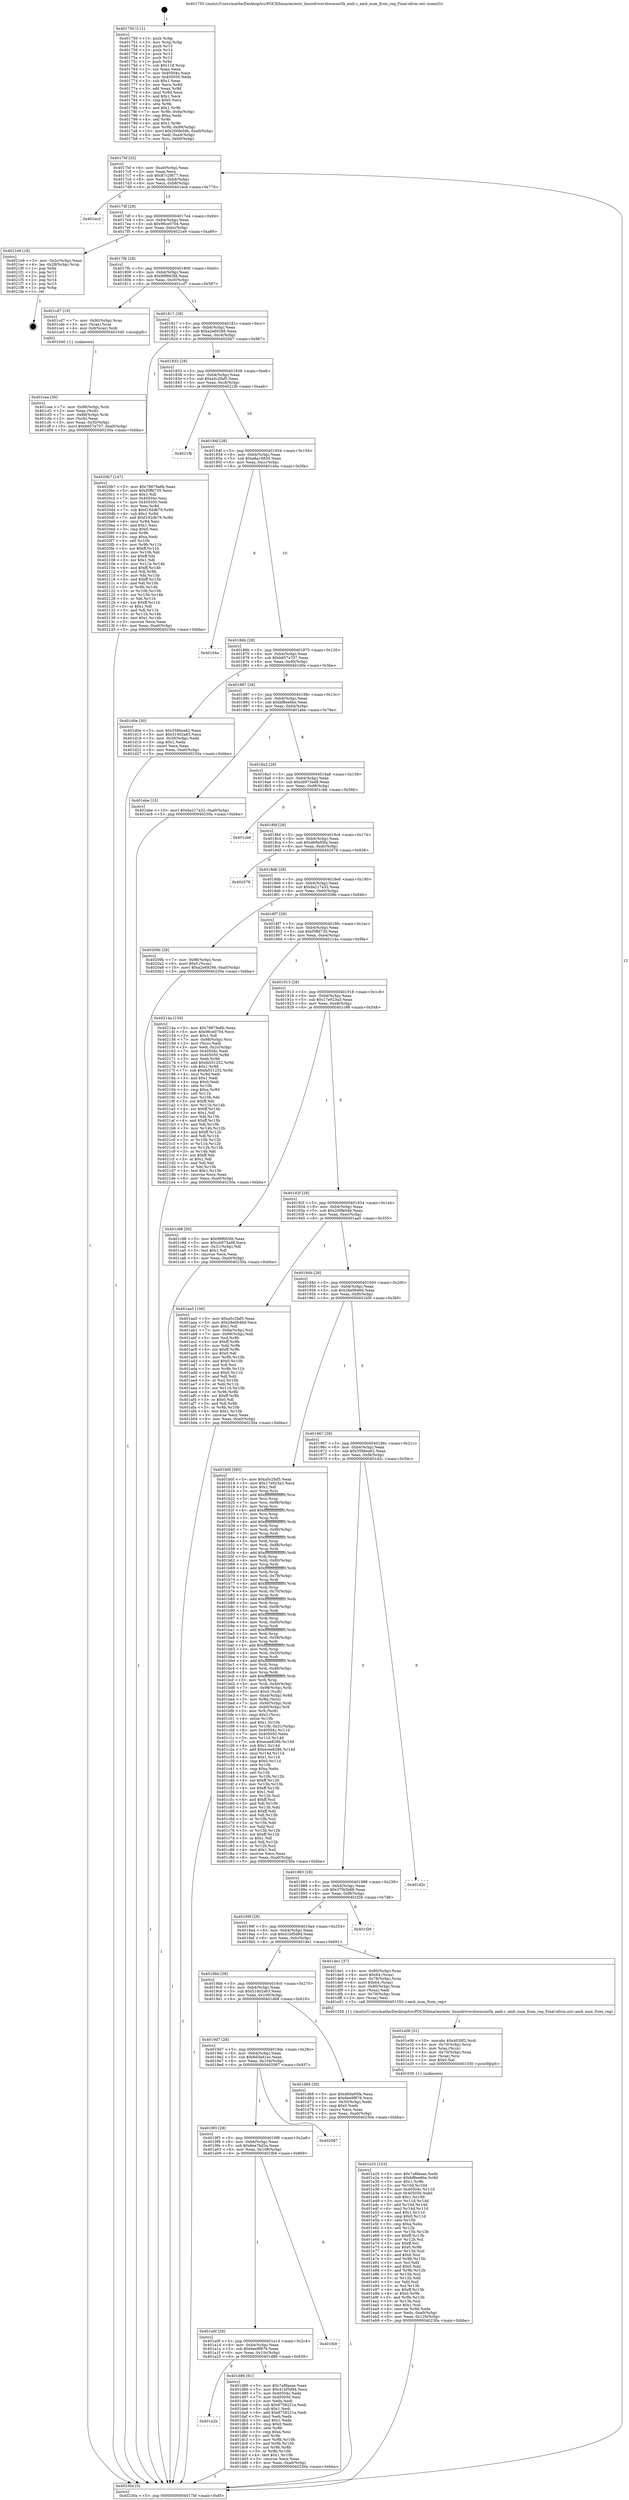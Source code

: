 digraph "0x401750" {
  label = "0x401750 (/mnt/c/Users/mathe/Desktop/tcc/POCII/binaries/extr_linuxdrivershwmoni5k_amb.c_amb_num_from_reg_Final-ollvm.out::main(0))"
  labelloc = "t"
  node[shape=record]

  Entry [label="",width=0.3,height=0.3,shape=circle,fillcolor=black,style=filled]
  "0x4017bf" [label="{
     0x4017bf [32]\l
     | [instrs]\l
     &nbsp;&nbsp;0x4017bf \<+6\>: mov -0xa0(%rbp),%eax\l
     &nbsp;&nbsp;0x4017c5 \<+2\>: mov %eax,%ecx\l
     &nbsp;&nbsp;0x4017c7 \<+6\>: sub $0x87c2f677,%ecx\l
     &nbsp;&nbsp;0x4017cd \<+6\>: mov %eax,-0xb4(%rbp)\l
     &nbsp;&nbsp;0x4017d3 \<+6\>: mov %ecx,-0xb8(%rbp)\l
     &nbsp;&nbsp;0x4017d9 \<+6\>: je 0000000000401ecd \<main+0x77d\>\l
  }"]
  "0x401ecd" [label="{
     0x401ecd\l
  }", style=dashed]
  "0x4017df" [label="{
     0x4017df [28]\l
     | [instrs]\l
     &nbsp;&nbsp;0x4017df \<+5\>: jmp 00000000004017e4 \<main+0x94\>\l
     &nbsp;&nbsp;0x4017e4 \<+6\>: mov -0xb4(%rbp),%eax\l
     &nbsp;&nbsp;0x4017ea \<+5\>: sub $0x96ce0704,%eax\l
     &nbsp;&nbsp;0x4017ef \<+6\>: mov %eax,-0xbc(%rbp)\l
     &nbsp;&nbsp;0x4017f5 \<+6\>: je 00000000004021e9 \<main+0xa99\>\l
  }"]
  Exit [label="",width=0.3,height=0.3,shape=circle,fillcolor=black,style=filled,peripheries=2]
  "0x4021e9" [label="{
     0x4021e9 [18]\l
     | [instrs]\l
     &nbsp;&nbsp;0x4021e9 \<+3\>: mov -0x2c(%rbp),%eax\l
     &nbsp;&nbsp;0x4021ec \<+4\>: lea -0x28(%rbp),%rsp\l
     &nbsp;&nbsp;0x4021f0 \<+1\>: pop %rbx\l
     &nbsp;&nbsp;0x4021f1 \<+2\>: pop %r12\l
     &nbsp;&nbsp;0x4021f3 \<+2\>: pop %r13\l
     &nbsp;&nbsp;0x4021f5 \<+2\>: pop %r14\l
     &nbsp;&nbsp;0x4021f7 \<+2\>: pop %r15\l
     &nbsp;&nbsp;0x4021f9 \<+1\>: pop %rbp\l
     &nbsp;&nbsp;0x4021fa \<+1\>: ret\l
  }"]
  "0x4017fb" [label="{
     0x4017fb [28]\l
     | [instrs]\l
     &nbsp;&nbsp;0x4017fb \<+5\>: jmp 0000000000401800 \<main+0xb0\>\l
     &nbsp;&nbsp;0x401800 \<+6\>: mov -0xb4(%rbp),%eax\l
     &nbsp;&nbsp;0x401806 \<+5\>: sub $0x99f663fd,%eax\l
     &nbsp;&nbsp;0x40180b \<+6\>: mov %eax,-0xc0(%rbp)\l
     &nbsp;&nbsp;0x401811 \<+6\>: je 0000000000401cd7 \<main+0x587\>\l
  }"]
  "0x401e25" [label="{
     0x401e25 [153]\l
     | [instrs]\l
     &nbsp;&nbsp;0x401e25 \<+5\>: mov $0x7a8faeae,%edx\l
     &nbsp;&nbsp;0x401e2a \<+6\>: mov $0xbf8ee6be,%r8d\l
     &nbsp;&nbsp;0x401e30 \<+3\>: mov $0x1,%r9b\l
     &nbsp;&nbsp;0x401e33 \<+3\>: xor %r10d,%r10d\l
     &nbsp;&nbsp;0x401e36 \<+8\>: mov 0x40504c,%r11d\l
     &nbsp;&nbsp;0x401e3e \<+7\>: mov 0x405050,%ebx\l
     &nbsp;&nbsp;0x401e45 \<+4\>: sub $0x1,%r10d\l
     &nbsp;&nbsp;0x401e49 \<+3\>: mov %r11d,%r14d\l
     &nbsp;&nbsp;0x401e4c \<+3\>: add %r10d,%r14d\l
     &nbsp;&nbsp;0x401e4f \<+4\>: imul %r14d,%r11d\l
     &nbsp;&nbsp;0x401e53 \<+4\>: and $0x1,%r11d\l
     &nbsp;&nbsp;0x401e57 \<+4\>: cmp $0x0,%r11d\l
     &nbsp;&nbsp;0x401e5b \<+4\>: sete %r15b\l
     &nbsp;&nbsp;0x401e5f \<+3\>: cmp $0xa,%ebx\l
     &nbsp;&nbsp;0x401e62 \<+4\>: setl %r12b\l
     &nbsp;&nbsp;0x401e66 \<+3\>: mov %r15b,%r13b\l
     &nbsp;&nbsp;0x401e69 \<+4\>: xor $0xff,%r13b\l
     &nbsp;&nbsp;0x401e6d \<+3\>: mov %r12b,%cl\l
     &nbsp;&nbsp;0x401e70 \<+3\>: xor $0xff,%cl\l
     &nbsp;&nbsp;0x401e73 \<+4\>: xor $0x0,%r9b\l
     &nbsp;&nbsp;0x401e77 \<+3\>: mov %r13b,%sil\l
     &nbsp;&nbsp;0x401e7a \<+4\>: and $0x0,%sil\l
     &nbsp;&nbsp;0x401e7e \<+3\>: and %r9b,%r15b\l
     &nbsp;&nbsp;0x401e81 \<+3\>: mov %cl,%dil\l
     &nbsp;&nbsp;0x401e84 \<+4\>: and $0x0,%dil\l
     &nbsp;&nbsp;0x401e88 \<+3\>: and %r9b,%r12b\l
     &nbsp;&nbsp;0x401e8b \<+3\>: or %r15b,%sil\l
     &nbsp;&nbsp;0x401e8e \<+3\>: or %r12b,%dil\l
     &nbsp;&nbsp;0x401e91 \<+3\>: xor %dil,%sil\l
     &nbsp;&nbsp;0x401e94 \<+3\>: or %cl,%r13b\l
     &nbsp;&nbsp;0x401e97 \<+4\>: xor $0xff,%r13b\l
     &nbsp;&nbsp;0x401e9b \<+4\>: or $0x0,%r9b\l
     &nbsp;&nbsp;0x401e9f \<+3\>: and %r9b,%r13b\l
     &nbsp;&nbsp;0x401ea2 \<+3\>: or %r13b,%sil\l
     &nbsp;&nbsp;0x401ea5 \<+4\>: test $0x1,%sil\l
     &nbsp;&nbsp;0x401ea9 \<+4\>: cmovne %r8d,%edx\l
     &nbsp;&nbsp;0x401ead \<+6\>: mov %edx,-0xa0(%rbp)\l
     &nbsp;&nbsp;0x401eb3 \<+6\>: mov %eax,-0x120(%rbp)\l
     &nbsp;&nbsp;0x401eb9 \<+5\>: jmp 000000000040230a \<main+0xbba\>\l
  }"]
  "0x401cd7" [label="{
     0x401cd7 [19]\l
     | [instrs]\l
     &nbsp;&nbsp;0x401cd7 \<+7\>: mov -0x90(%rbp),%rax\l
     &nbsp;&nbsp;0x401cde \<+3\>: mov (%rax),%rax\l
     &nbsp;&nbsp;0x401ce1 \<+4\>: mov 0x8(%rax),%rdi\l
     &nbsp;&nbsp;0x401ce5 \<+5\>: call 0000000000401040 \<atoi@plt\>\l
     | [calls]\l
     &nbsp;&nbsp;0x401040 \{1\} (unknown)\l
  }"]
  "0x401817" [label="{
     0x401817 [28]\l
     | [instrs]\l
     &nbsp;&nbsp;0x401817 \<+5\>: jmp 000000000040181c \<main+0xcc\>\l
     &nbsp;&nbsp;0x40181c \<+6\>: mov -0xb4(%rbp),%eax\l
     &nbsp;&nbsp;0x401822 \<+5\>: sub $0xa2e69266,%eax\l
     &nbsp;&nbsp;0x401827 \<+6\>: mov %eax,-0xc4(%rbp)\l
     &nbsp;&nbsp;0x40182d \<+6\>: je 00000000004020b7 \<main+0x967\>\l
  }"]
  "0x401e06" [label="{
     0x401e06 [31]\l
     | [instrs]\l
     &nbsp;&nbsp;0x401e06 \<+10\>: movabs $0x4030f2,%rdi\l
     &nbsp;&nbsp;0x401e10 \<+4\>: mov -0x70(%rbp),%rcx\l
     &nbsp;&nbsp;0x401e14 \<+3\>: mov %rax,(%rcx)\l
     &nbsp;&nbsp;0x401e17 \<+4\>: mov -0x70(%rbp),%rax\l
     &nbsp;&nbsp;0x401e1b \<+3\>: mov (%rax),%rsi\l
     &nbsp;&nbsp;0x401e1e \<+2\>: mov $0x0,%al\l
     &nbsp;&nbsp;0x401e20 \<+5\>: call 0000000000401030 \<printf@plt\>\l
     | [calls]\l
     &nbsp;&nbsp;0x401030 \{1\} (unknown)\l
  }"]
  "0x4020b7" [label="{
     0x4020b7 [147]\l
     | [instrs]\l
     &nbsp;&nbsp;0x4020b7 \<+5\>: mov $0x78879a6b,%eax\l
     &nbsp;&nbsp;0x4020bc \<+5\>: mov $0xf5ffd735,%ecx\l
     &nbsp;&nbsp;0x4020c1 \<+2\>: mov $0x1,%dl\l
     &nbsp;&nbsp;0x4020c3 \<+7\>: mov 0x40504c,%esi\l
     &nbsp;&nbsp;0x4020ca \<+7\>: mov 0x405050,%edi\l
     &nbsp;&nbsp;0x4020d1 \<+3\>: mov %esi,%r8d\l
     &nbsp;&nbsp;0x4020d4 \<+7\>: sub $0xf192db79,%r8d\l
     &nbsp;&nbsp;0x4020db \<+4\>: sub $0x1,%r8d\l
     &nbsp;&nbsp;0x4020df \<+7\>: add $0xf192db79,%r8d\l
     &nbsp;&nbsp;0x4020e6 \<+4\>: imul %r8d,%esi\l
     &nbsp;&nbsp;0x4020ea \<+3\>: and $0x1,%esi\l
     &nbsp;&nbsp;0x4020ed \<+3\>: cmp $0x0,%esi\l
     &nbsp;&nbsp;0x4020f0 \<+4\>: sete %r9b\l
     &nbsp;&nbsp;0x4020f4 \<+3\>: cmp $0xa,%edi\l
     &nbsp;&nbsp;0x4020f7 \<+4\>: setl %r10b\l
     &nbsp;&nbsp;0x4020fb \<+3\>: mov %r9b,%r11b\l
     &nbsp;&nbsp;0x4020fe \<+4\>: xor $0xff,%r11b\l
     &nbsp;&nbsp;0x402102 \<+3\>: mov %r10b,%bl\l
     &nbsp;&nbsp;0x402105 \<+3\>: xor $0xff,%bl\l
     &nbsp;&nbsp;0x402108 \<+3\>: xor $0x1,%dl\l
     &nbsp;&nbsp;0x40210b \<+3\>: mov %r11b,%r14b\l
     &nbsp;&nbsp;0x40210e \<+4\>: and $0xff,%r14b\l
     &nbsp;&nbsp;0x402112 \<+3\>: and %dl,%r9b\l
     &nbsp;&nbsp;0x402115 \<+3\>: mov %bl,%r15b\l
     &nbsp;&nbsp;0x402118 \<+4\>: and $0xff,%r15b\l
     &nbsp;&nbsp;0x40211c \<+3\>: and %dl,%r10b\l
     &nbsp;&nbsp;0x40211f \<+3\>: or %r9b,%r14b\l
     &nbsp;&nbsp;0x402122 \<+3\>: or %r10b,%r15b\l
     &nbsp;&nbsp;0x402125 \<+3\>: xor %r15b,%r14b\l
     &nbsp;&nbsp;0x402128 \<+3\>: or %bl,%r11b\l
     &nbsp;&nbsp;0x40212b \<+4\>: xor $0xff,%r11b\l
     &nbsp;&nbsp;0x40212f \<+3\>: or $0x1,%dl\l
     &nbsp;&nbsp;0x402132 \<+3\>: and %dl,%r11b\l
     &nbsp;&nbsp;0x402135 \<+3\>: or %r11b,%r14b\l
     &nbsp;&nbsp;0x402138 \<+4\>: test $0x1,%r14b\l
     &nbsp;&nbsp;0x40213c \<+3\>: cmovne %ecx,%eax\l
     &nbsp;&nbsp;0x40213f \<+6\>: mov %eax,-0xa0(%rbp)\l
     &nbsp;&nbsp;0x402145 \<+5\>: jmp 000000000040230a \<main+0xbba\>\l
  }"]
  "0x401833" [label="{
     0x401833 [28]\l
     | [instrs]\l
     &nbsp;&nbsp;0x401833 \<+5\>: jmp 0000000000401838 \<main+0xe8\>\l
     &nbsp;&nbsp;0x401838 \<+6\>: mov -0xb4(%rbp),%eax\l
     &nbsp;&nbsp;0x40183e \<+5\>: sub $0xa5c2faf5,%eax\l
     &nbsp;&nbsp;0x401843 \<+6\>: mov %eax,-0xc8(%rbp)\l
     &nbsp;&nbsp;0x401849 \<+6\>: je 00000000004021fb \<main+0xaab\>\l
  }"]
  "0x401a2b" [label="{
     0x401a2b\l
  }", style=dashed]
  "0x4021fb" [label="{
     0x4021fb\l
  }", style=dashed]
  "0x40184f" [label="{
     0x40184f [28]\l
     | [instrs]\l
     &nbsp;&nbsp;0x40184f \<+5\>: jmp 0000000000401854 \<main+0x104\>\l
     &nbsp;&nbsp;0x401854 \<+6\>: mov -0xb4(%rbp),%eax\l
     &nbsp;&nbsp;0x40185a \<+5\>: sub $0xa8a18830,%eax\l
     &nbsp;&nbsp;0x40185f \<+6\>: mov %eax,-0xcc(%rbp)\l
     &nbsp;&nbsp;0x401865 \<+6\>: je 0000000000401d4a \<main+0x5fa\>\l
  }"]
  "0x401d86" [label="{
     0x401d86 [91]\l
     | [instrs]\l
     &nbsp;&nbsp;0x401d86 \<+5\>: mov $0x7a8faeae,%eax\l
     &nbsp;&nbsp;0x401d8b \<+5\>: mov $0x41bf5d94,%ecx\l
     &nbsp;&nbsp;0x401d90 \<+7\>: mov 0x40504c,%edx\l
     &nbsp;&nbsp;0x401d97 \<+7\>: mov 0x405050,%esi\l
     &nbsp;&nbsp;0x401d9e \<+2\>: mov %edx,%edi\l
     &nbsp;&nbsp;0x401da0 \<+6\>: sub $0x8759221a,%edi\l
     &nbsp;&nbsp;0x401da6 \<+3\>: sub $0x1,%edi\l
     &nbsp;&nbsp;0x401da9 \<+6\>: add $0x8759221a,%edi\l
     &nbsp;&nbsp;0x401daf \<+3\>: imul %edi,%edx\l
     &nbsp;&nbsp;0x401db2 \<+3\>: and $0x1,%edx\l
     &nbsp;&nbsp;0x401db5 \<+3\>: cmp $0x0,%edx\l
     &nbsp;&nbsp;0x401db8 \<+4\>: sete %r8b\l
     &nbsp;&nbsp;0x401dbc \<+3\>: cmp $0xa,%esi\l
     &nbsp;&nbsp;0x401dbf \<+4\>: setl %r9b\l
     &nbsp;&nbsp;0x401dc3 \<+3\>: mov %r8b,%r10b\l
     &nbsp;&nbsp;0x401dc6 \<+3\>: and %r9b,%r10b\l
     &nbsp;&nbsp;0x401dc9 \<+3\>: xor %r9b,%r8b\l
     &nbsp;&nbsp;0x401dcc \<+3\>: or %r8b,%r10b\l
     &nbsp;&nbsp;0x401dcf \<+4\>: test $0x1,%r10b\l
     &nbsp;&nbsp;0x401dd3 \<+3\>: cmovne %ecx,%eax\l
     &nbsp;&nbsp;0x401dd6 \<+6\>: mov %eax,-0xa0(%rbp)\l
     &nbsp;&nbsp;0x401ddc \<+5\>: jmp 000000000040230a \<main+0xbba\>\l
  }"]
  "0x401d4a" [label="{
     0x401d4a\l
  }", style=dashed]
  "0x40186b" [label="{
     0x40186b [28]\l
     | [instrs]\l
     &nbsp;&nbsp;0x40186b \<+5\>: jmp 0000000000401870 \<main+0x120\>\l
     &nbsp;&nbsp;0x401870 \<+6\>: mov -0xb4(%rbp),%eax\l
     &nbsp;&nbsp;0x401876 \<+5\>: sub $0xb657a707,%eax\l
     &nbsp;&nbsp;0x40187b \<+6\>: mov %eax,-0xd0(%rbp)\l
     &nbsp;&nbsp;0x401881 \<+6\>: je 0000000000401d0e \<main+0x5be\>\l
  }"]
  "0x401a0f" [label="{
     0x401a0f [28]\l
     | [instrs]\l
     &nbsp;&nbsp;0x401a0f \<+5\>: jmp 0000000000401a14 \<main+0x2c4\>\l
     &nbsp;&nbsp;0x401a14 \<+6\>: mov -0xb4(%rbp),%eax\l
     &nbsp;&nbsp;0x401a1a \<+5\>: sub $0x6ee9f876,%eax\l
     &nbsp;&nbsp;0x401a1f \<+6\>: mov %eax,-0x10c(%rbp)\l
     &nbsp;&nbsp;0x401a25 \<+6\>: je 0000000000401d86 \<main+0x636\>\l
  }"]
  "0x401d0e" [label="{
     0x401d0e [30]\l
     | [instrs]\l
     &nbsp;&nbsp;0x401d0e \<+5\>: mov $0x3586ea62,%eax\l
     &nbsp;&nbsp;0x401d13 \<+5\>: mov $0x51402a63,%ecx\l
     &nbsp;&nbsp;0x401d18 \<+3\>: mov -0x30(%rbp),%edx\l
     &nbsp;&nbsp;0x401d1b \<+3\>: cmp $0x1,%edx\l
     &nbsp;&nbsp;0x401d1e \<+3\>: cmovl %ecx,%eax\l
     &nbsp;&nbsp;0x401d21 \<+6\>: mov %eax,-0xa0(%rbp)\l
     &nbsp;&nbsp;0x401d27 \<+5\>: jmp 000000000040230a \<main+0xbba\>\l
  }"]
  "0x401887" [label="{
     0x401887 [28]\l
     | [instrs]\l
     &nbsp;&nbsp;0x401887 \<+5\>: jmp 000000000040188c \<main+0x13c\>\l
     &nbsp;&nbsp;0x40188c \<+6\>: mov -0xb4(%rbp),%eax\l
     &nbsp;&nbsp;0x401892 \<+5\>: sub $0xbf8ee6be,%eax\l
     &nbsp;&nbsp;0x401897 \<+6\>: mov %eax,-0xd4(%rbp)\l
     &nbsp;&nbsp;0x40189d \<+6\>: je 0000000000401ebe \<main+0x76e\>\l
  }"]
  "0x401fb9" [label="{
     0x401fb9\l
  }", style=dashed]
  "0x401ebe" [label="{
     0x401ebe [15]\l
     | [instrs]\l
     &nbsp;&nbsp;0x401ebe \<+10\>: movl $0xda217a32,-0xa0(%rbp)\l
     &nbsp;&nbsp;0x401ec8 \<+5\>: jmp 000000000040230a \<main+0xbba\>\l
  }"]
  "0x4018a3" [label="{
     0x4018a3 [28]\l
     | [instrs]\l
     &nbsp;&nbsp;0x4018a3 \<+5\>: jmp 00000000004018a8 \<main+0x158\>\l
     &nbsp;&nbsp;0x4018a8 \<+6\>: mov -0xb4(%rbp),%eax\l
     &nbsp;&nbsp;0x4018ae \<+5\>: sub $0xcb973ad8,%eax\l
     &nbsp;&nbsp;0x4018b3 \<+6\>: mov %eax,-0xd8(%rbp)\l
     &nbsp;&nbsp;0x4018b9 \<+6\>: je 0000000000401cb6 \<main+0x566\>\l
  }"]
  "0x4019f3" [label="{
     0x4019f3 [28]\l
     | [instrs]\l
     &nbsp;&nbsp;0x4019f3 \<+5\>: jmp 00000000004019f8 \<main+0x2a8\>\l
     &nbsp;&nbsp;0x4019f8 \<+6\>: mov -0xb4(%rbp),%eax\l
     &nbsp;&nbsp;0x4019fe \<+5\>: sub $0x6ea7bd2a,%eax\l
     &nbsp;&nbsp;0x401a03 \<+6\>: mov %eax,-0x108(%rbp)\l
     &nbsp;&nbsp;0x401a09 \<+6\>: je 0000000000401fb9 \<main+0x869\>\l
  }"]
  "0x401cb6" [label="{
     0x401cb6\l
  }", style=dashed]
  "0x4018bf" [label="{
     0x4018bf [28]\l
     | [instrs]\l
     &nbsp;&nbsp;0x4018bf \<+5\>: jmp 00000000004018c4 \<main+0x174\>\l
     &nbsp;&nbsp;0x4018c4 \<+6\>: mov -0xb4(%rbp),%eax\l
     &nbsp;&nbsp;0x4018ca \<+5\>: sub $0xd69a95fa,%eax\l
     &nbsp;&nbsp;0x4018cf \<+6\>: mov %eax,-0xdc(%rbp)\l
     &nbsp;&nbsp;0x4018d5 \<+6\>: je 0000000000402078 \<main+0x928\>\l
  }"]
  "0x402087" [label="{
     0x402087\l
  }", style=dashed]
  "0x402078" [label="{
     0x402078\l
  }", style=dashed]
  "0x4018db" [label="{
     0x4018db [28]\l
     | [instrs]\l
     &nbsp;&nbsp;0x4018db \<+5\>: jmp 00000000004018e0 \<main+0x190\>\l
     &nbsp;&nbsp;0x4018e0 \<+6\>: mov -0xb4(%rbp),%eax\l
     &nbsp;&nbsp;0x4018e6 \<+5\>: sub $0xda217a32,%eax\l
     &nbsp;&nbsp;0x4018eb \<+6\>: mov %eax,-0xe0(%rbp)\l
     &nbsp;&nbsp;0x4018f1 \<+6\>: je 000000000040209b \<main+0x94b\>\l
  }"]
  "0x4019d7" [label="{
     0x4019d7 [28]\l
     | [instrs]\l
     &nbsp;&nbsp;0x4019d7 \<+5\>: jmp 00000000004019dc \<main+0x28c\>\l
     &nbsp;&nbsp;0x4019dc \<+6\>: mov -0xb4(%rbp),%eax\l
     &nbsp;&nbsp;0x4019e2 \<+5\>: sub $0x6d3ed1ec,%eax\l
     &nbsp;&nbsp;0x4019e7 \<+6\>: mov %eax,-0x104(%rbp)\l
     &nbsp;&nbsp;0x4019ed \<+6\>: je 0000000000402087 \<main+0x937\>\l
  }"]
  "0x40209b" [label="{
     0x40209b [28]\l
     | [instrs]\l
     &nbsp;&nbsp;0x40209b \<+7\>: mov -0x98(%rbp),%rax\l
     &nbsp;&nbsp;0x4020a2 \<+6\>: movl $0x0,(%rax)\l
     &nbsp;&nbsp;0x4020a8 \<+10\>: movl $0xa2e69266,-0xa0(%rbp)\l
     &nbsp;&nbsp;0x4020b2 \<+5\>: jmp 000000000040230a \<main+0xbba\>\l
  }"]
  "0x4018f7" [label="{
     0x4018f7 [28]\l
     | [instrs]\l
     &nbsp;&nbsp;0x4018f7 \<+5\>: jmp 00000000004018fc \<main+0x1ac\>\l
     &nbsp;&nbsp;0x4018fc \<+6\>: mov -0xb4(%rbp),%eax\l
     &nbsp;&nbsp;0x401902 \<+5\>: sub $0xf5ffd735,%eax\l
     &nbsp;&nbsp;0x401907 \<+6\>: mov %eax,-0xe4(%rbp)\l
     &nbsp;&nbsp;0x40190d \<+6\>: je 000000000040214a \<main+0x9fa\>\l
  }"]
  "0x401d68" [label="{
     0x401d68 [30]\l
     | [instrs]\l
     &nbsp;&nbsp;0x401d68 \<+5\>: mov $0xd69a95fa,%eax\l
     &nbsp;&nbsp;0x401d6d \<+5\>: mov $0x6ee9f876,%ecx\l
     &nbsp;&nbsp;0x401d72 \<+3\>: mov -0x30(%rbp),%edx\l
     &nbsp;&nbsp;0x401d75 \<+3\>: cmp $0x0,%edx\l
     &nbsp;&nbsp;0x401d78 \<+3\>: cmove %ecx,%eax\l
     &nbsp;&nbsp;0x401d7b \<+6\>: mov %eax,-0xa0(%rbp)\l
     &nbsp;&nbsp;0x401d81 \<+5\>: jmp 000000000040230a \<main+0xbba\>\l
  }"]
  "0x40214a" [label="{
     0x40214a [159]\l
     | [instrs]\l
     &nbsp;&nbsp;0x40214a \<+5\>: mov $0x78879a6b,%eax\l
     &nbsp;&nbsp;0x40214f \<+5\>: mov $0x96ce0704,%ecx\l
     &nbsp;&nbsp;0x402154 \<+2\>: mov $0x1,%dl\l
     &nbsp;&nbsp;0x402156 \<+7\>: mov -0x98(%rbp),%rsi\l
     &nbsp;&nbsp;0x40215d \<+2\>: mov (%rsi),%edi\l
     &nbsp;&nbsp;0x40215f \<+3\>: mov %edi,-0x2c(%rbp)\l
     &nbsp;&nbsp;0x402162 \<+7\>: mov 0x40504c,%edi\l
     &nbsp;&nbsp;0x402169 \<+8\>: mov 0x405050,%r8d\l
     &nbsp;&nbsp;0x402171 \<+3\>: mov %edi,%r9d\l
     &nbsp;&nbsp;0x402174 \<+7\>: add $0xfa551252,%r9d\l
     &nbsp;&nbsp;0x40217b \<+4\>: sub $0x1,%r9d\l
     &nbsp;&nbsp;0x40217f \<+7\>: sub $0xfa551252,%r9d\l
     &nbsp;&nbsp;0x402186 \<+4\>: imul %r9d,%edi\l
     &nbsp;&nbsp;0x40218a \<+3\>: and $0x1,%edi\l
     &nbsp;&nbsp;0x40218d \<+3\>: cmp $0x0,%edi\l
     &nbsp;&nbsp;0x402190 \<+4\>: sete %r10b\l
     &nbsp;&nbsp;0x402194 \<+4\>: cmp $0xa,%r8d\l
     &nbsp;&nbsp;0x402198 \<+4\>: setl %r11b\l
     &nbsp;&nbsp;0x40219c \<+3\>: mov %r10b,%bl\l
     &nbsp;&nbsp;0x40219f \<+3\>: xor $0xff,%bl\l
     &nbsp;&nbsp;0x4021a2 \<+3\>: mov %r11b,%r14b\l
     &nbsp;&nbsp;0x4021a5 \<+4\>: xor $0xff,%r14b\l
     &nbsp;&nbsp;0x4021a9 \<+3\>: xor $0x1,%dl\l
     &nbsp;&nbsp;0x4021ac \<+3\>: mov %bl,%r15b\l
     &nbsp;&nbsp;0x4021af \<+4\>: and $0xff,%r15b\l
     &nbsp;&nbsp;0x4021b3 \<+3\>: and %dl,%r10b\l
     &nbsp;&nbsp;0x4021b6 \<+3\>: mov %r14b,%r12b\l
     &nbsp;&nbsp;0x4021b9 \<+4\>: and $0xff,%r12b\l
     &nbsp;&nbsp;0x4021bd \<+3\>: and %dl,%r11b\l
     &nbsp;&nbsp;0x4021c0 \<+3\>: or %r10b,%r15b\l
     &nbsp;&nbsp;0x4021c3 \<+3\>: or %r11b,%r12b\l
     &nbsp;&nbsp;0x4021c6 \<+3\>: xor %r12b,%r15b\l
     &nbsp;&nbsp;0x4021c9 \<+3\>: or %r14b,%bl\l
     &nbsp;&nbsp;0x4021cc \<+3\>: xor $0xff,%bl\l
     &nbsp;&nbsp;0x4021cf \<+3\>: or $0x1,%dl\l
     &nbsp;&nbsp;0x4021d2 \<+2\>: and %dl,%bl\l
     &nbsp;&nbsp;0x4021d4 \<+3\>: or %bl,%r15b\l
     &nbsp;&nbsp;0x4021d7 \<+4\>: test $0x1,%r15b\l
     &nbsp;&nbsp;0x4021db \<+3\>: cmovne %ecx,%eax\l
     &nbsp;&nbsp;0x4021de \<+6\>: mov %eax,-0xa0(%rbp)\l
     &nbsp;&nbsp;0x4021e4 \<+5\>: jmp 000000000040230a \<main+0xbba\>\l
  }"]
  "0x401913" [label="{
     0x401913 [28]\l
     | [instrs]\l
     &nbsp;&nbsp;0x401913 \<+5\>: jmp 0000000000401918 \<main+0x1c8\>\l
     &nbsp;&nbsp;0x401918 \<+6\>: mov -0xb4(%rbp),%eax\l
     &nbsp;&nbsp;0x40191e \<+5\>: sub $0x17e923a3,%eax\l
     &nbsp;&nbsp;0x401923 \<+6\>: mov %eax,-0xe8(%rbp)\l
     &nbsp;&nbsp;0x401929 \<+6\>: je 0000000000401c98 \<main+0x548\>\l
  }"]
  "0x4019bb" [label="{
     0x4019bb [28]\l
     | [instrs]\l
     &nbsp;&nbsp;0x4019bb \<+5\>: jmp 00000000004019c0 \<main+0x270\>\l
     &nbsp;&nbsp;0x4019c0 \<+6\>: mov -0xb4(%rbp),%eax\l
     &nbsp;&nbsp;0x4019c6 \<+5\>: sub $0x51402a63,%eax\l
     &nbsp;&nbsp;0x4019cb \<+6\>: mov %eax,-0x100(%rbp)\l
     &nbsp;&nbsp;0x4019d1 \<+6\>: je 0000000000401d68 \<main+0x618\>\l
  }"]
  "0x401c98" [label="{
     0x401c98 [30]\l
     | [instrs]\l
     &nbsp;&nbsp;0x401c98 \<+5\>: mov $0x99f663fd,%eax\l
     &nbsp;&nbsp;0x401c9d \<+5\>: mov $0xcb973ad8,%ecx\l
     &nbsp;&nbsp;0x401ca2 \<+3\>: mov -0x31(%rbp),%dl\l
     &nbsp;&nbsp;0x401ca5 \<+3\>: test $0x1,%dl\l
     &nbsp;&nbsp;0x401ca8 \<+3\>: cmovne %ecx,%eax\l
     &nbsp;&nbsp;0x401cab \<+6\>: mov %eax,-0xa0(%rbp)\l
     &nbsp;&nbsp;0x401cb1 \<+5\>: jmp 000000000040230a \<main+0xbba\>\l
  }"]
  "0x40192f" [label="{
     0x40192f [28]\l
     | [instrs]\l
     &nbsp;&nbsp;0x40192f \<+5\>: jmp 0000000000401934 \<main+0x1e4\>\l
     &nbsp;&nbsp;0x401934 \<+6\>: mov -0xb4(%rbp),%eax\l
     &nbsp;&nbsp;0x40193a \<+5\>: sub $0x200fe04b,%eax\l
     &nbsp;&nbsp;0x40193f \<+6\>: mov %eax,-0xec(%rbp)\l
     &nbsp;&nbsp;0x401945 \<+6\>: je 0000000000401aa5 \<main+0x355\>\l
  }"]
  "0x401de1" [label="{
     0x401de1 [37]\l
     | [instrs]\l
     &nbsp;&nbsp;0x401de1 \<+4\>: mov -0x80(%rbp),%rax\l
     &nbsp;&nbsp;0x401de5 \<+6\>: movl $0x64,(%rax)\l
     &nbsp;&nbsp;0x401deb \<+4\>: mov -0x78(%rbp),%rax\l
     &nbsp;&nbsp;0x401def \<+6\>: movl $0x64,(%rax)\l
     &nbsp;&nbsp;0x401df5 \<+4\>: mov -0x80(%rbp),%rax\l
     &nbsp;&nbsp;0x401df9 \<+2\>: mov (%rax),%edi\l
     &nbsp;&nbsp;0x401dfb \<+4\>: mov -0x78(%rbp),%rax\l
     &nbsp;&nbsp;0x401dff \<+2\>: mov (%rax),%esi\l
     &nbsp;&nbsp;0x401e01 \<+5\>: call 0000000000401550 \<amb_num_from_reg\>\l
     | [calls]\l
     &nbsp;&nbsp;0x401550 \{1\} (/mnt/c/Users/mathe/Desktop/tcc/POCII/binaries/extr_linuxdrivershwmoni5k_amb.c_amb_num_from_reg_Final-ollvm.out::amb_num_from_reg)\l
  }"]
  "0x401aa5" [label="{
     0x401aa5 [106]\l
     | [instrs]\l
     &nbsp;&nbsp;0x401aa5 \<+5\>: mov $0xa5c2faf5,%eax\l
     &nbsp;&nbsp;0x401aaa \<+5\>: mov $0x28e0b46d,%ecx\l
     &nbsp;&nbsp;0x401aaf \<+2\>: mov $0x1,%dl\l
     &nbsp;&nbsp;0x401ab1 \<+7\>: mov -0x9a(%rbp),%sil\l
     &nbsp;&nbsp;0x401ab8 \<+7\>: mov -0x99(%rbp),%dil\l
     &nbsp;&nbsp;0x401abf \<+3\>: mov %sil,%r8b\l
     &nbsp;&nbsp;0x401ac2 \<+4\>: xor $0xff,%r8b\l
     &nbsp;&nbsp;0x401ac6 \<+3\>: mov %dil,%r9b\l
     &nbsp;&nbsp;0x401ac9 \<+4\>: xor $0xff,%r9b\l
     &nbsp;&nbsp;0x401acd \<+3\>: xor $0x0,%dl\l
     &nbsp;&nbsp;0x401ad0 \<+3\>: mov %r8b,%r10b\l
     &nbsp;&nbsp;0x401ad3 \<+4\>: and $0x0,%r10b\l
     &nbsp;&nbsp;0x401ad7 \<+3\>: and %dl,%sil\l
     &nbsp;&nbsp;0x401ada \<+3\>: mov %r9b,%r11b\l
     &nbsp;&nbsp;0x401add \<+4\>: and $0x0,%r11b\l
     &nbsp;&nbsp;0x401ae1 \<+3\>: and %dl,%dil\l
     &nbsp;&nbsp;0x401ae4 \<+3\>: or %sil,%r10b\l
     &nbsp;&nbsp;0x401ae7 \<+3\>: or %dil,%r11b\l
     &nbsp;&nbsp;0x401aea \<+3\>: xor %r11b,%r10b\l
     &nbsp;&nbsp;0x401aed \<+3\>: or %r9b,%r8b\l
     &nbsp;&nbsp;0x401af0 \<+4\>: xor $0xff,%r8b\l
     &nbsp;&nbsp;0x401af4 \<+3\>: or $0x0,%dl\l
     &nbsp;&nbsp;0x401af7 \<+3\>: and %dl,%r8b\l
     &nbsp;&nbsp;0x401afa \<+3\>: or %r8b,%r10b\l
     &nbsp;&nbsp;0x401afd \<+4\>: test $0x1,%r10b\l
     &nbsp;&nbsp;0x401b01 \<+3\>: cmovne %ecx,%eax\l
     &nbsp;&nbsp;0x401b04 \<+6\>: mov %eax,-0xa0(%rbp)\l
     &nbsp;&nbsp;0x401b0a \<+5\>: jmp 000000000040230a \<main+0xbba\>\l
  }"]
  "0x40194b" [label="{
     0x40194b [28]\l
     | [instrs]\l
     &nbsp;&nbsp;0x40194b \<+5\>: jmp 0000000000401950 \<main+0x200\>\l
     &nbsp;&nbsp;0x401950 \<+6\>: mov -0xb4(%rbp),%eax\l
     &nbsp;&nbsp;0x401956 \<+5\>: sub $0x28e0b46d,%eax\l
     &nbsp;&nbsp;0x40195b \<+6\>: mov %eax,-0xf0(%rbp)\l
     &nbsp;&nbsp;0x401961 \<+6\>: je 0000000000401b0f \<main+0x3bf\>\l
  }"]
  "0x40230a" [label="{
     0x40230a [5]\l
     | [instrs]\l
     &nbsp;&nbsp;0x40230a \<+5\>: jmp 00000000004017bf \<main+0x6f\>\l
  }"]
  "0x401750" [label="{
     0x401750 [111]\l
     | [instrs]\l
     &nbsp;&nbsp;0x401750 \<+1\>: push %rbp\l
     &nbsp;&nbsp;0x401751 \<+3\>: mov %rsp,%rbp\l
     &nbsp;&nbsp;0x401754 \<+2\>: push %r15\l
     &nbsp;&nbsp;0x401756 \<+2\>: push %r14\l
     &nbsp;&nbsp;0x401758 \<+2\>: push %r13\l
     &nbsp;&nbsp;0x40175a \<+2\>: push %r12\l
     &nbsp;&nbsp;0x40175c \<+1\>: push %rbx\l
     &nbsp;&nbsp;0x40175d \<+7\>: sub $0x118,%rsp\l
     &nbsp;&nbsp;0x401764 \<+2\>: xor %eax,%eax\l
     &nbsp;&nbsp;0x401766 \<+7\>: mov 0x40504c,%ecx\l
     &nbsp;&nbsp;0x40176d \<+7\>: mov 0x405050,%edx\l
     &nbsp;&nbsp;0x401774 \<+3\>: sub $0x1,%eax\l
     &nbsp;&nbsp;0x401777 \<+3\>: mov %ecx,%r8d\l
     &nbsp;&nbsp;0x40177a \<+3\>: add %eax,%r8d\l
     &nbsp;&nbsp;0x40177d \<+4\>: imul %r8d,%ecx\l
     &nbsp;&nbsp;0x401781 \<+3\>: and $0x1,%ecx\l
     &nbsp;&nbsp;0x401784 \<+3\>: cmp $0x0,%ecx\l
     &nbsp;&nbsp;0x401787 \<+4\>: sete %r9b\l
     &nbsp;&nbsp;0x40178b \<+4\>: and $0x1,%r9b\l
     &nbsp;&nbsp;0x40178f \<+7\>: mov %r9b,-0x9a(%rbp)\l
     &nbsp;&nbsp;0x401796 \<+3\>: cmp $0xa,%edx\l
     &nbsp;&nbsp;0x401799 \<+4\>: setl %r9b\l
     &nbsp;&nbsp;0x40179d \<+4\>: and $0x1,%r9b\l
     &nbsp;&nbsp;0x4017a1 \<+7\>: mov %r9b,-0x99(%rbp)\l
     &nbsp;&nbsp;0x4017a8 \<+10\>: movl $0x200fe04b,-0xa0(%rbp)\l
     &nbsp;&nbsp;0x4017b2 \<+6\>: mov %edi,-0xa4(%rbp)\l
     &nbsp;&nbsp;0x4017b8 \<+7\>: mov %rsi,-0xb0(%rbp)\l
  }"]
  "0x40199f" [label="{
     0x40199f [28]\l
     | [instrs]\l
     &nbsp;&nbsp;0x40199f \<+5\>: jmp 00000000004019a4 \<main+0x254\>\l
     &nbsp;&nbsp;0x4019a4 \<+6\>: mov -0xb4(%rbp),%eax\l
     &nbsp;&nbsp;0x4019aa \<+5\>: sub $0x41bf5d94,%eax\l
     &nbsp;&nbsp;0x4019af \<+6\>: mov %eax,-0xfc(%rbp)\l
     &nbsp;&nbsp;0x4019b5 \<+6\>: je 0000000000401de1 \<main+0x691\>\l
  }"]
  "0x401b0f" [label="{
     0x401b0f [393]\l
     | [instrs]\l
     &nbsp;&nbsp;0x401b0f \<+5\>: mov $0xa5c2faf5,%eax\l
     &nbsp;&nbsp;0x401b14 \<+5\>: mov $0x17e923a3,%ecx\l
     &nbsp;&nbsp;0x401b19 \<+2\>: mov $0x1,%dl\l
     &nbsp;&nbsp;0x401b1b \<+3\>: mov %rsp,%rsi\l
     &nbsp;&nbsp;0x401b1e \<+4\>: add $0xfffffffffffffff0,%rsi\l
     &nbsp;&nbsp;0x401b22 \<+3\>: mov %rsi,%rsp\l
     &nbsp;&nbsp;0x401b25 \<+7\>: mov %rsi,-0x98(%rbp)\l
     &nbsp;&nbsp;0x401b2c \<+3\>: mov %rsp,%rsi\l
     &nbsp;&nbsp;0x401b2f \<+4\>: add $0xfffffffffffffff0,%rsi\l
     &nbsp;&nbsp;0x401b33 \<+3\>: mov %rsi,%rsp\l
     &nbsp;&nbsp;0x401b36 \<+3\>: mov %rsp,%rdi\l
     &nbsp;&nbsp;0x401b39 \<+4\>: add $0xfffffffffffffff0,%rdi\l
     &nbsp;&nbsp;0x401b3d \<+3\>: mov %rdi,%rsp\l
     &nbsp;&nbsp;0x401b40 \<+7\>: mov %rdi,-0x90(%rbp)\l
     &nbsp;&nbsp;0x401b47 \<+3\>: mov %rsp,%rdi\l
     &nbsp;&nbsp;0x401b4a \<+4\>: add $0xfffffffffffffff0,%rdi\l
     &nbsp;&nbsp;0x401b4e \<+3\>: mov %rdi,%rsp\l
     &nbsp;&nbsp;0x401b51 \<+7\>: mov %rdi,-0x88(%rbp)\l
     &nbsp;&nbsp;0x401b58 \<+3\>: mov %rsp,%rdi\l
     &nbsp;&nbsp;0x401b5b \<+4\>: add $0xfffffffffffffff0,%rdi\l
     &nbsp;&nbsp;0x401b5f \<+3\>: mov %rdi,%rsp\l
     &nbsp;&nbsp;0x401b62 \<+4\>: mov %rdi,-0x80(%rbp)\l
     &nbsp;&nbsp;0x401b66 \<+3\>: mov %rsp,%rdi\l
     &nbsp;&nbsp;0x401b69 \<+4\>: add $0xfffffffffffffff0,%rdi\l
     &nbsp;&nbsp;0x401b6d \<+3\>: mov %rdi,%rsp\l
     &nbsp;&nbsp;0x401b70 \<+4\>: mov %rdi,-0x78(%rbp)\l
     &nbsp;&nbsp;0x401b74 \<+3\>: mov %rsp,%rdi\l
     &nbsp;&nbsp;0x401b77 \<+4\>: add $0xfffffffffffffff0,%rdi\l
     &nbsp;&nbsp;0x401b7b \<+3\>: mov %rdi,%rsp\l
     &nbsp;&nbsp;0x401b7e \<+4\>: mov %rdi,-0x70(%rbp)\l
     &nbsp;&nbsp;0x401b82 \<+3\>: mov %rsp,%rdi\l
     &nbsp;&nbsp;0x401b85 \<+4\>: add $0xfffffffffffffff0,%rdi\l
     &nbsp;&nbsp;0x401b89 \<+3\>: mov %rdi,%rsp\l
     &nbsp;&nbsp;0x401b8c \<+4\>: mov %rdi,-0x68(%rbp)\l
     &nbsp;&nbsp;0x401b90 \<+3\>: mov %rsp,%rdi\l
     &nbsp;&nbsp;0x401b93 \<+4\>: add $0xfffffffffffffff0,%rdi\l
     &nbsp;&nbsp;0x401b97 \<+3\>: mov %rdi,%rsp\l
     &nbsp;&nbsp;0x401b9a \<+4\>: mov %rdi,-0x60(%rbp)\l
     &nbsp;&nbsp;0x401b9e \<+3\>: mov %rsp,%rdi\l
     &nbsp;&nbsp;0x401ba1 \<+4\>: add $0xfffffffffffffff0,%rdi\l
     &nbsp;&nbsp;0x401ba5 \<+3\>: mov %rdi,%rsp\l
     &nbsp;&nbsp;0x401ba8 \<+4\>: mov %rdi,-0x58(%rbp)\l
     &nbsp;&nbsp;0x401bac \<+3\>: mov %rsp,%rdi\l
     &nbsp;&nbsp;0x401baf \<+4\>: add $0xfffffffffffffff0,%rdi\l
     &nbsp;&nbsp;0x401bb3 \<+3\>: mov %rdi,%rsp\l
     &nbsp;&nbsp;0x401bb6 \<+4\>: mov %rdi,-0x50(%rbp)\l
     &nbsp;&nbsp;0x401bba \<+3\>: mov %rsp,%rdi\l
     &nbsp;&nbsp;0x401bbd \<+4\>: add $0xfffffffffffffff0,%rdi\l
     &nbsp;&nbsp;0x401bc1 \<+3\>: mov %rdi,%rsp\l
     &nbsp;&nbsp;0x401bc4 \<+4\>: mov %rdi,-0x48(%rbp)\l
     &nbsp;&nbsp;0x401bc8 \<+3\>: mov %rsp,%rdi\l
     &nbsp;&nbsp;0x401bcb \<+4\>: add $0xfffffffffffffff0,%rdi\l
     &nbsp;&nbsp;0x401bcf \<+3\>: mov %rdi,%rsp\l
     &nbsp;&nbsp;0x401bd2 \<+4\>: mov %rdi,-0x40(%rbp)\l
     &nbsp;&nbsp;0x401bd6 \<+7\>: mov -0x98(%rbp),%rdi\l
     &nbsp;&nbsp;0x401bdd \<+6\>: movl $0x0,(%rdi)\l
     &nbsp;&nbsp;0x401be3 \<+7\>: mov -0xa4(%rbp),%r8d\l
     &nbsp;&nbsp;0x401bea \<+3\>: mov %r8d,(%rsi)\l
     &nbsp;&nbsp;0x401bed \<+7\>: mov -0x90(%rbp),%rdi\l
     &nbsp;&nbsp;0x401bf4 \<+7\>: mov -0xb0(%rbp),%r9\l
     &nbsp;&nbsp;0x401bfb \<+3\>: mov %r9,(%rdi)\l
     &nbsp;&nbsp;0x401bfe \<+3\>: cmpl $0x2,(%rsi)\l
     &nbsp;&nbsp;0x401c01 \<+4\>: setne %r10b\l
     &nbsp;&nbsp;0x401c05 \<+4\>: and $0x1,%r10b\l
     &nbsp;&nbsp;0x401c09 \<+4\>: mov %r10b,-0x31(%rbp)\l
     &nbsp;&nbsp;0x401c0d \<+8\>: mov 0x40504c,%r11d\l
     &nbsp;&nbsp;0x401c15 \<+7\>: mov 0x405050,%ebx\l
     &nbsp;&nbsp;0x401c1c \<+3\>: mov %r11d,%r14d\l
     &nbsp;&nbsp;0x401c1f \<+7\>: sub $0xecee8286,%r14d\l
     &nbsp;&nbsp;0x401c26 \<+4\>: sub $0x1,%r14d\l
     &nbsp;&nbsp;0x401c2a \<+7\>: add $0xecee8286,%r14d\l
     &nbsp;&nbsp;0x401c31 \<+4\>: imul %r14d,%r11d\l
     &nbsp;&nbsp;0x401c35 \<+4\>: and $0x1,%r11d\l
     &nbsp;&nbsp;0x401c39 \<+4\>: cmp $0x0,%r11d\l
     &nbsp;&nbsp;0x401c3d \<+4\>: sete %r10b\l
     &nbsp;&nbsp;0x401c41 \<+3\>: cmp $0xa,%ebx\l
     &nbsp;&nbsp;0x401c44 \<+4\>: setl %r15b\l
     &nbsp;&nbsp;0x401c48 \<+3\>: mov %r10b,%r12b\l
     &nbsp;&nbsp;0x401c4b \<+4\>: xor $0xff,%r12b\l
     &nbsp;&nbsp;0x401c4f \<+3\>: mov %r15b,%r13b\l
     &nbsp;&nbsp;0x401c52 \<+4\>: xor $0xff,%r13b\l
     &nbsp;&nbsp;0x401c56 \<+3\>: xor $0x1,%dl\l
     &nbsp;&nbsp;0x401c59 \<+3\>: mov %r12b,%sil\l
     &nbsp;&nbsp;0x401c5c \<+4\>: and $0xff,%sil\l
     &nbsp;&nbsp;0x401c60 \<+3\>: and %dl,%r10b\l
     &nbsp;&nbsp;0x401c63 \<+3\>: mov %r13b,%dil\l
     &nbsp;&nbsp;0x401c66 \<+4\>: and $0xff,%dil\l
     &nbsp;&nbsp;0x401c6a \<+3\>: and %dl,%r15b\l
     &nbsp;&nbsp;0x401c6d \<+3\>: or %r10b,%sil\l
     &nbsp;&nbsp;0x401c70 \<+3\>: or %r15b,%dil\l
     &nbsp;&nbsp;0x401c73 \<+3\>: xor %dil,%sil\l
     &nbsp;&nbsp;0x401c76 \<+3\>: or %r13b,%r12b\l
     &nbsp;&nbsp;0x401c79 \<+4\>: xor $0xff,%r12b\l
     &nbsp;&nbsp;0x401c7d \<+3\>: or $0x1,%dl\l
     &nbsp;&nbsp;0x401c80 \<+3\>: and %dl,%r12b\l
     &nbsp;&nbsp;0x401c83 \<+3\>: or %r12b,%sil\l
     &nbsp;&nbsp;0x401c86 \<+4\>: test $0x1,%sil\l
     &nbsp;&nbsp;0x401c8a \<+3\>: cmovne %ecx,%eax\l
     &nbsp;&nbsp;0x401c8d \<+6\>: mov %eax,-0xa0(%rbp)\l
     &nbsp;&nbsp;0x401c93 \<+5\>: jmp 000000000040230a \<main+0xbba\>\l
  }"]
  "0x401967" [label="{
     0x401967 [28]\l
     | [instrs]\l
     &nbsp;&nbsp;0x401967 \<+5\>: jmp 000000000040196c \<main+0x21c\>\l
     &nbsp;&nbsp;0x40196c \<+6\>: mov -0xb4(%rbp),%eax\l
     &nbsp;&nbsp;0x401972 \<+5\>: sub $0x3586ea62,%eax\l
     &nbsp;&nbsp;0x401977 \<+6\>: mov %eax,-0xf4(%rbp)\l
     &nbsp;&nbsp;0x40197d \<+6\>: je 0000000000401d2c \<main+0x5dc\>\l
  }"]
  "0x401f26" [label="{
     0x401f26\l
  }", style=dashed]
  "0x401cea" [label="{
     0x401cea [36]\l
     | [instrs]\l
     &nbsp;&nbsp;0x401cea \<+7\>: mov -0x88(%rbp),%rdi\l
     &nbsp;&nbsp;0x401cf1 \<+2\>: mov %eax,(%rdi)\l
     &nbsp;&nbsp;0x401cf3 \<+7\>: mov -0x88(%rbp),%rdi\l
     &nbsp;&nbsp;0x401cfa \<+2\>: mov (%rdi),%eax\l
     &nbsp;&nbsp;0x401cfc \<+3\>: mov %eax,-0x30(%rbp)\l
     &nbsp;&nbsp;0x401cff \<+10\>: movl $0xb657a707,-0xa0(%rbp)\l
     &nbsp;&nbsp;0x401d09 \<+5\>: jmp 000000000040230a \<main+0xbba\>\l
  }"]
  "0x401983" [label="{
     0x401983 [28]\l
     | [instrs]\l
     &nbsp;&nbsp;0x401983 \<+5\>: jmp 0000000000401988 \<main+0x238\>\l
     &nbsp;&nbsp;0x401988 \<+6\>: mov -0xb4(%rbp),%eax\l
     &nbsp;&nbsp;0x40198e \<+5\>: sub $0x37f43b88,%eax\l
     &nbsp;&nbsp;0x401993 \<+6\>: mov %eax,-0xf8(%rbp)\l
     &nbsp;&nbsp;0x401999 \<+6\>: je 0000000000401f26 \<main+0x7d6\>\l
  }"]
  "0x401d2c" [label="{
     0x401d2c\l
  }", style=dashed]
  Entry -> "0x401750" [label=" 1"]
  "0x4017bf" -> "0x401ecd" [label=" 0"]
  "0x4017bf" -> "0x4017df" [label=" 13"]
  "0x4021e9" -> Exit [label=" 1"]
  "0x4017df" -> "0x4021e9" [label=" 1"]
  "0x4017df" -> "0x4017fb" [label=" 12"]
  "0x40214a" -> "0x40230a" [label=" 1"]
  "0x4017fb" -> "0x401cd7" [label=" 1"]
  "0x4017fb" -> "0x401817" [label=" 11"]
  "0x4020b7" -> "0x40230a" [label=" 1"]
  "0x401817" -> "0x4020b7" [label=" 1"]
  "0x401817" -> "0x401833" [label=" 10"]
  "0x40209b" -> "0x40230a" [label=" 1"]
  "0x401833" -> "0x4021fb" [label=" 0"]
  "0x401833" -> "0x40184f" [label=" 10"]
  "0x401ebe" -> "0x40230a" [label=" 1"]
  "0x40184f" -> "0x401d4a" [label=" 0"]
  "0x40184f" -> "0x40186b" [label=" 10"]
  "0x401e25" -> "0x40230a" [label=" 1"]
  "0x40186b" -> "0x401d0e" [label=" 1"]
  "0x40186b" -> "0x401887" [label=" 9"]
  "0x401de1" -> "0x401e06" [label=" 1"]
  "0x401887" -> "0x401ebe" [label=" 1"]
  "0x401887" -> "0x4018a3" [label=" 8"]
  "0x401d86" -> "0x40230a" [label=" 1"]
  "0x4018a3" -> "0x401cb6" [label=" 0"]
  "0x4018a3" -> "0x4018bf" [label=" 8"]
  "0x401a0f" -> "0x401d86" [label=" 1"]
  "0x4018bf" -> "0x402078" [label=" 0"]
  "0x4018bf" -> "0x4018db" [label=" 8"]
  "0x401e06" -> "0x401e25" [label=" 1"]
  "0x4018db" -> "0x40209b" [label=" 1"]
  "0x4018db" -> "0x4018f7" [label=" 7"]
  "0x4019f3" -> "0x401fb9" [label=" 0"]
  "0x4018f7" -> "0x40214a" [label=" 1"]
  "0x4018f7" -> "0x401913" [label=" 6"]
  "0x401a0f" -> "0x401a2b" [label=" 0"]
  "0x401913" -> "0x401c98" [label=" 1"]
  "0x401913" -> "0x40192f" [label=" 5"]
  "0x4019d7" -> "0x402087" [label=" 0"]
  "0x40192f" -> "0x401aa5" [label=" 1"]
  "0x40192f" -> "0x40194b" [label=" 4"]
  "0x401aa5" -> "0x40230a" [label=" 1"]
  "0x401750" -> "0x4017bf" [label=" 1"]
  "0x40230a" -> "0x4017bf" [label=" 12"]
  "0x4019f3" -> "0x401a0f" [label=" 1"]
  "0x40194b" -> "0x401b0f" [label=" 1"]
  "0x40194b" -> "0x401967" [label=" 3"]
  "0x4019bb" -> "0x4019d7" [label=" 1"]
  "0x401b0f" -> "0x40230a" [label=" 1"]
  "0x401c98" -> "0x40230a" [label=" 1"]
  "0x401cd7" -> "0x401cea" [label=" 1"]
  "0x401cea" -> "0x40230a" [label=" 1"]
  "0x401d0e" -> "0x40230a" [label=" 1"]
  "0x4019bb" -> "0x401d68" [label=" 1"]
  "0x401967" -> "0x401d2c" [label=" 0"]
  "0x401967" -> "0x401983" [label=" 3"]
  "0x4019d7" -> "0x4019f3" [label=" 1"]
  "0x401983" -> "0x401f26" [label=" 0"]
  "0x401983" -> "0x40199f" [label=" 3"]
  "0x401d68" -> "0x40230a" [label=" 1"]
  "0x40199f" -> "0x401de1" [label=" 1"]
  "0x40199f" -> "0x4019bb" [label=" 2"]
}
